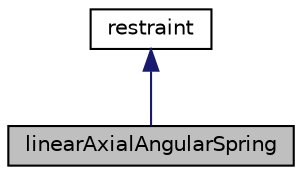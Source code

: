 digraph "linearAxialAngularSpring"
{
  bgcolor="transparent";
  edge [fontname="Helvetica",fontsize="10",labelfontname="Helvetica",labelfontsize="10"];
  node [fontname="Helvetica",fontsize="10",shape=record];
  Node1 [label="linearAxialAngularSpring",height=0.2,width=0.4,color="black", fillcolor="grey75", style="filled", fontcolor="black"];
  Node2 -> Node1 [dir="back",color="midnightblue",fontsize="10",style="solid",fontname="Helvetica"];
  Node2 [label="restraint",height=0.2,width=0.4,color="black",URL="$a02222.html",tooltip="Base class for defining restraints for rigid-body dynamics. "];
}
